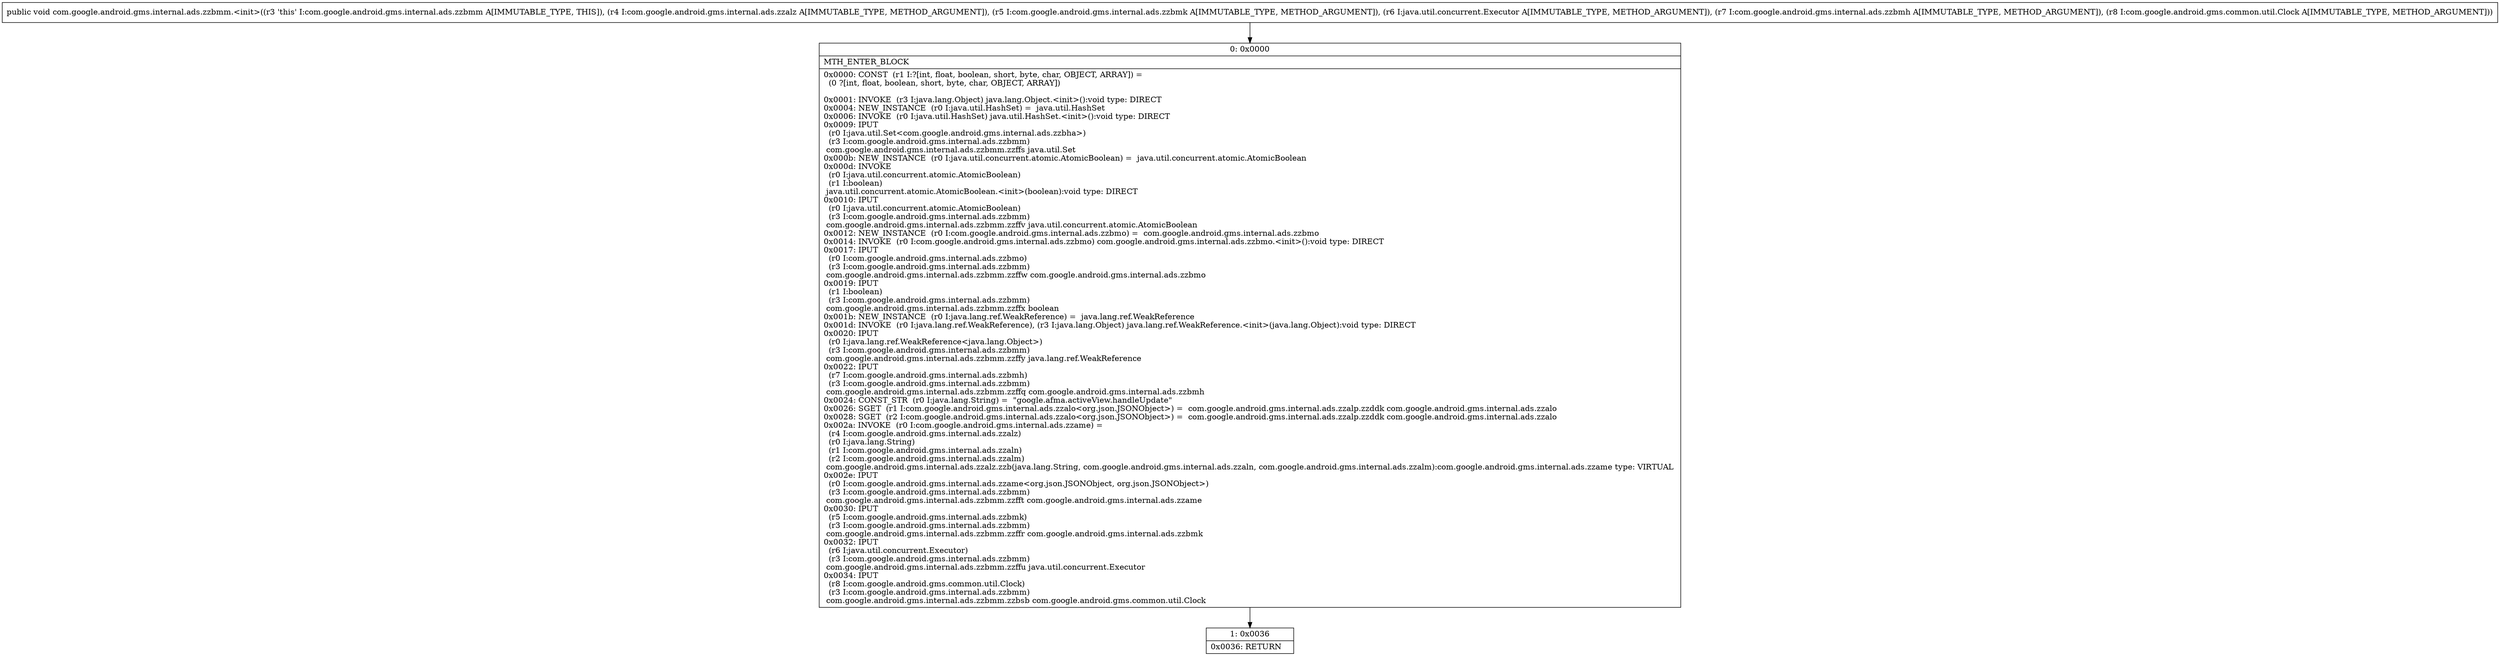 digraph "CFG forcom.google.android.gms.internal.ads.zzbmm.\<init\>(Lcom\/google\/android\/gms\/internal\/ads\/zzalz;Lcom\/google\/android\/gms\/internal\/ads\/zzbmk;Ljava\/util\/concurrent\/Executor;Lcom\/google\/android\/gms\/internal\/ads\/zzbmh;Lcom\/google\/android\/gms\/common\/util\/Clock;)V" {
Node_0 [shape=record,label="{0\:\ 0x0000|MTH_ENTER_BLOCK\l|0x0000: CONST  (r1 I:?[int, float, boolean, short, byte, char, OBJECT, ARRAY]) = \l  (0 ?[int, float, boolean, short, byte, char, OBJECT, ARRAY])\l \l0x0001: INVOKE  (r3 I:java.lang.Object) java.lang.Object.\<init\>():void type: DIRECT \l0x0004: NEW_INSTANCE  (r0 I:java.util.HashSet) =  java.util.HashSet \l0x0006: INVOKE  (r0 I:java.util.HashSet) java.util.HashSet.\<init\>():void type: DIRECT \l0x0009: IPUT  \l  (r0 I:java.util.Set\<com.google.android.gms.internal.ads.zzbha\>)\l  (r3 I:com.google.android.gms.internal.ads.zzbmm)\l com.google.android.gms.internal.ads.zzbmm.zzffs java.util.Set \l0x000b: NEW_INSTANCE  (r0 I:java.util.concurrent.atomic.AtomicBoolean) =  java.util.concurrent.atomic.AtomicBoolean \l0x000d: INVOKE  \l  (r0 I:java.util.concurrent.atomic.AtomicBoolean)\l  (r1 I:boolean)\l java.util.concurrent.atomic.AtomicBoolean.\<init\>(boolean):void type: DIRECT \l0x0010: IPUT  \l  (r0 I:java.util.concurrent.atomic.AtomicBoolean)\l  (r3 I:com.google.android.gms.internal.ads.zzbmm)\l com.google.android.gms.internal.ads.zzbmm.zzffv java.util.concurrent.atomic.AtomicBoolean \l0x0012: NEW_INSTANCE  (r0 I:com.google.android.gms.internal.ads.zzbmo) =  com.google.android.gms.internal.ads.zzbmo \l0x0014: INVOKE  (r0 I:com.google.android.gms.internal.ads.zzbmo) com.google.android.gms.internal.ads.zzbmo.\<init\>():void type: DIRECT \l0x0017: IPUT  \l  (r0 I:com.google.android.gms.internal.ads.zzbmo)\l  (r3 I:com.google.android.gms.internal.ads.zzbmm)\l com.google.android.gms.internal.ads.zzbmm.zzffw com.google.android.gms.internal.ads.zzbmo \l0x0019: IPUT  \l  (r1 I:boolean)\l  (r3 I:com.google.android.gms.internal.ads.zzbmm)\l com.google.android.gms.internal.ads.zzbmm.zzffx boolean \l0x001b: NEW_INSTANCE  (r0 I:java.lang.ref.WeakReference) =  java.lang.ref.WeakReference \l0x001d: INVOKE  (r0 I:java.lang.ref.WeakReference), (r3 I:java.lang.Object) java.lang.ref.WeakReference.\<init\>(java.lang.Object):void type: DIRECT \l0x0020: IPUT  \l  (r0 I:java.lang.ref.WeakReference\<java.lang.Object\>)\l  (r3 I:com.google.android.gms.internal.ads.zzbmm)\l com.google.android.gms.internal.ads.zzbmm.zzffy java.lang.ref.WeakReference \l0x0022: IPUT  \l  (r7 I:com.google.android.gms.internal.ads.zzbmh)\l  (r3 I:com.google.android.gms.internal.ads.zzbmm)\l com.google.android.gms.internal.ads.zzbmm.zzffq com.google.android.gms.internal.ads.zzbmh \l0x0024: CONST_STR  (r0 I:java.lang.String) =  \"google.afma.activeView.handleUpdate\" \l0x0026: SGET  (r1 I:com.google.android.gms.internal.ads.zzalo\<org.json.JSONObject\>) =  com.google.android.gms.internal.ads.zzalp.zzddk com.google.android.gms.internal.ads.zzalo \l0x0028: SGET  (r2 I:com.google.android.gms.internal.ads.zzalo\<org.json.JSONObject\>) =  com.google.android.gms.internal.ads.zzalp.zzddk com.google.android.gms.internal.ads.zzalo \l0x002a: INVOKE  (r0 I:com.google.android.gms.internal.ads.zzame) = \l  (r4 I:com.google.android.gms.internal.ads.zzalz)\l  (r0 I:java.lang.String)\l  (r1 I:com.google.android.gms.internal.ads.zzaln)\l  (r2 I:com.google.android.gms.internal.ads.zzalm)\l com.google.android.gms.internal.ads.zzalz.zzb(java.lang.String, com.google.android.gms.internal.ads.zzaln, com.google.android.gms.internal.ads.zzalm):com.google.android.gms.internal.ads.zzame type: VIRTUAL \l0x002e: IPUT  \l  (r0 I:com.google.android.gms.internal.ads.zzame\<org.json.JSONObject, org.json.JSONObject\>)\l  (r3 I:com.google.android.gms.internal.ads.zzbmm)\l com.google.android.gms.internal.ads.zzbmm.zzfft com.google.android.gms.internal.ads.zzame \l0x0030: IPUT  \l  (r5 I:com.google.android.gms.internal.ads.zzbmk)\l  (r3 I:com.google.android.gms.internal.ads.zzbmm)\l com.google.android.gms.internal.ads.zzbmm.zzffr com.google.android.gms.internal.ads.zzbmk \l0x0032: IPUT  \l  (r6 I:java.util.concurrent.Executor)\l  (r3 I:com.google.android.gms.internal.ads.zzbmm)\l com.google.android.gms.internal.ads.zzbmm.zzffu java.util.concurrent.Executor \l0x0034: IPUT  \l  (r8 I:com.google.android.gms.common.util.Clock)\l  (r3 I:com.google.android.gms.internal.ads.zzbmm)\l com.google.android.gms.internal.ads.zzbmm.zzbsb com.google.android.gms.common.util.Clock \l}"];
Node_1 [shape=record,label="{1\:\ 0x0036|0x0036: RETURN   \l}"];
MethodNode[shape=record,label="{public void com.google.android.gms.internal.ads.zzbmm.\<init\>((r3 'this' I:com.google.android.gms.internal.ads.zzbmm A[IMMUTABLE_TYPE, THIS]), (r4 I:com.google.android.gms.internal.ads.zzalz A[IMMUTABLE_TYPE, METHOD_ARGUMENT]), (r5 I:com.google.android.gms.internal.ads.zzbmk A[IMMUTABLE_TYPE, METHOD_ARGUMENT]), (r6 I:java.util.concurrent.Executor A[IMMUTABLE_TYPE, METHOD_ARGUMENT]), (r7 I:com.google.android.gms.internal.ads.zzbmh A[IMMUTABLE_TYPE, METHOD_ARGUMENT]), (r8 I:com.google.android.gms.common.util.Clock A[IMMUTABLE_TYPE, METHOD_ARGUMENT])) }"];
MethodNode -> Node_0;
Node_0 -> Node_1;
}

